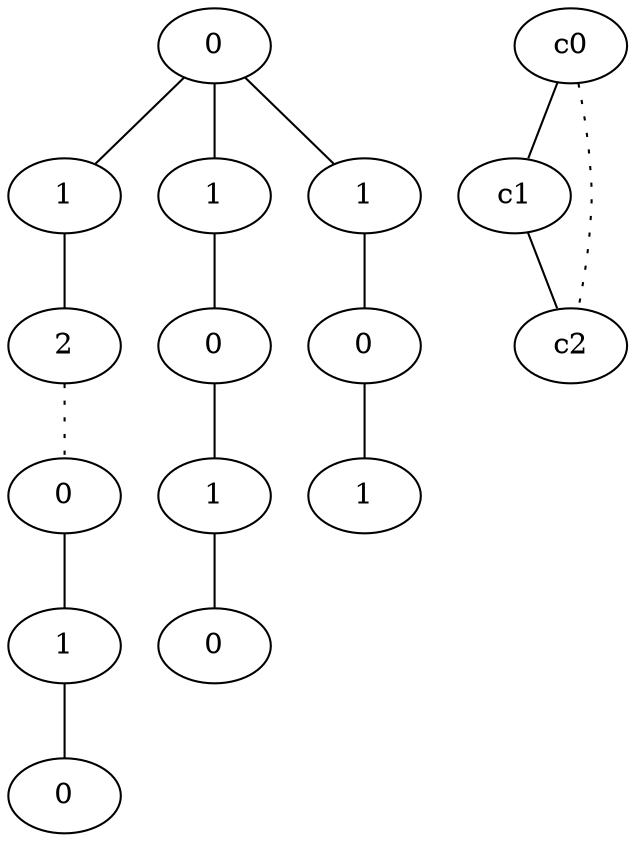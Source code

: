 graph {
a0[label=0];
a1[label=1];
a2[label=2];
a3[label=0];
a4[label=1];
a5[label=0];
a6[label=1];
a7[label=0];
a8[label=1];
a9[label=0];
a10[label=1];
a11[label=0];
a12[label=1];
a0 -- a1;
a0 -- a6;
a0 -- a10;
a1 -- a2;
a2 -- a3 [style=dotted];
a3 -- a4;
a4 -- a5;
a6 -- a7;
a7 -- a8;
a8 -- a9;
a10 -- a11;
a11 -- a12;
c0 -- c1;
c0 -- c2 [style=dotted];
c1 -- c2;
}
